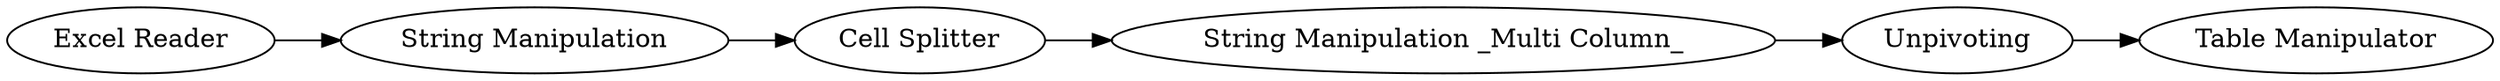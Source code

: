 digraph {
	20 -> 21
	23 -> 24
	21 -> 22
	24 -> 25
	22 -> 23
	24 [label=Unpivoting]
	20 [label="Excel Reader"]
	22 [label="Cell Splitter"]
	23 [label="String Manipulation _Multi Column_"]
	21 [label="String Manipulation"]
	25 [label="Table Manipulator"]
	rankdir=LR
}
